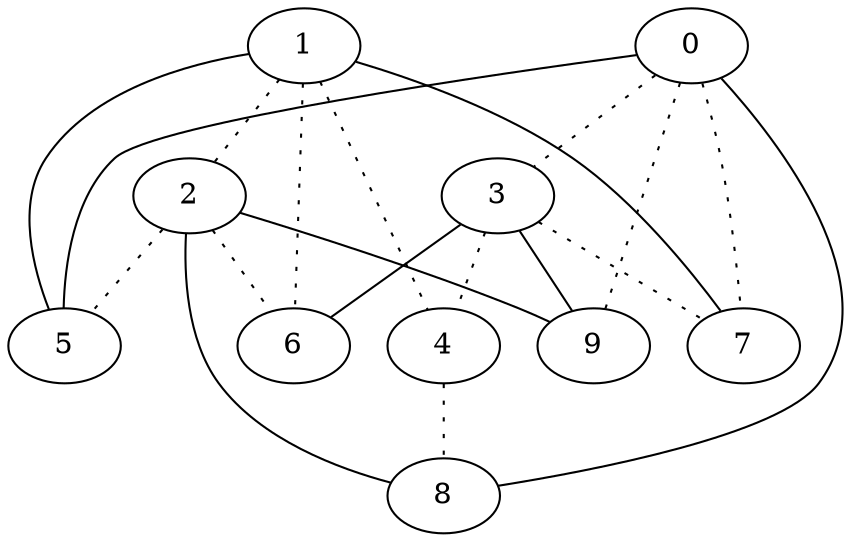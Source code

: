 graph {
a0[label=0];
a1[label=1];
a2[label=2];
a3[label=3];
a4[label=4];
a5[label=5];
a6[label=6];
a7[label=7];
a8[label=8];
a9[label=9];
a0 -- a3 [style=dotted];
a0 -- a5;
a0 -- a7 [style=dotted];
a0 -- a8;
a0 -- a9 [style=dotted];
a1 -- a2 [style=dotted];
a1 -- a4 [style=dotted];
a1 -- a5;
a1 -- a6 [style=dotted];
a1 -- a7;
a2 -- a5 [style=dotted];
a2 -- a6 [style=dotted];
a2 -- a8;
a2 -- a9;
a3 -- a4 [style=dotted];
a3 -- a6;
a3 -- a7 [style=dotted];
a3 -- a9;
a4 -- a8 [style=dotted];
}
